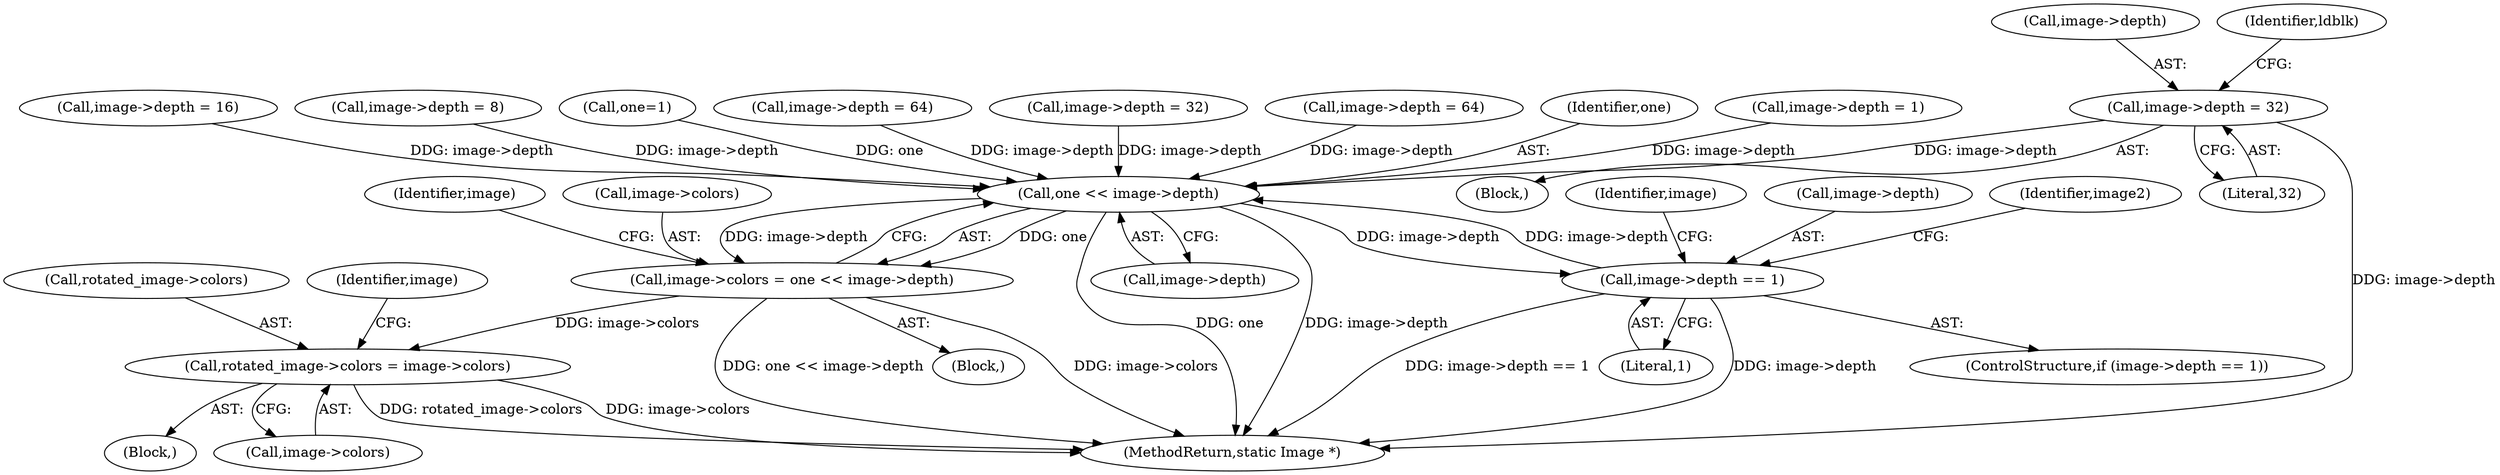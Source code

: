 digraph "0_ImageMagick_04178de2247e353fc095846784b9a10fefdbf890@pointer" {
"1000924" [label="(Call,image->depth = 32)"];
"1001077" [label="(Call,one << image->depth)"];
"1001073" [label="(Call,image->colors = one << image->depth)"];
"1001671" [label="(Call,rotated_image->colors = image->colors)"];
"1001615" [label="(Call,image->depth == 1)"];
"1001671" [label="(Call,rotated_image->colors = image->colors)"];
"1001074" [label="(Call,image->colors)"];
"1000963" [label="(Call,image->depth = 32)"];
"1000928" [label="(Literal,32)"];
"1001614" [label="(ControlStructure,if (image->depth == 1))"];
"1000868" [label="(Block,)"];
"1001622" [label="(Identifier,image)"];
"1000925" [label="(Call,image->depth)"];
"1001672" [label="(Call,rotated_image->colors)"];
"1000438" [label="(Block,)"];
"1001077" [label="(Call,one << image->depth)"];
"1000924" [label="(Call,image->depth = 32)"];
"1001644" [label="(Block,)"];
"1001086" [label="(Identifier,image)"];
"1000995" [label="(Call,image->depth = 64)"];
"1001615" [label="(Call,image->depth == 1)"];
"1001987" [label="(MethodReturn,static Image *)"];
"1000930" [label="(Identifier,ldblk)"];
"1001616" [label="(Call,image->depth)"];
"1001079" [label="(Call,image->depth)"];
"1001078" [label="(Identifier,one)"];
"1001627" [label="(Identifier,image2)"];
"1001619" [label="(Literal,1)"];
"1000880" [label="(Call,image->depth = 1)"];
"1000904" [label="(Call,image->depth = 16)"];
"1001675" [label="(Call,image->colors)"];
"1000886" [label="(Call,image->depth = 8)"];
"1001070" [label="(Call,one=1)"];
"1001680" [label="(Identifier,image)"];
"1000944" [label="(Call,image->depth = 64)"];
"1001073" [label="(Call,image->colors = one << image->depth)"];
"1000924" -> "1000868"  [label="AST: "];
"1000924" -> "1000928"  [label="CFG: "];
"1000925" -> "1000924"  [label="AST: "];
"1000928" -> "1000924"  [label="AST: "];
"1000930" -> "1000924"  [label="CFG: "];
"1000924" -> "1001987"  [label="DDG: image->depth"];
"1000924" -> "1001077"  [label="DDG: image->depth"];
"1001077" -> "1001073"  [label="AST: "];
"1001077" -> "1001079"  [label="CFG: "];
"1001078" -> "1001077"  [label="AST: "];
"1001079" -> "1001077"  [label="AST: "];
"1001073" -> "1001077"  [label="CFG: "];
"1001077" -> "1001987"  [label="DDG: one"];
"1001077" -> "1001987"  [label="DDG: image->depth"];
"1001077" -> "1001073"  [label="DDG: one"];
"1001077" -> "1001073"  [label="DDG: image->depth"];
"1001070" -> "1001077"  [label="DDG: one"];
"1000995" -> "1001077"  [label="DDG: image->depth"];
"1000880" -> "1001077"  [label="DDG: image->depth"];
"1000904" -> "1001077"  [label="DDG: image->depth"];
"1000963" -> "1001077"  [label="DDG: image->depth"];
"1000886" -> "1001077"  [label="DDG: image->depth"];
"1001615" -> "1001077"  [label="DDG: image->depth"];
"1000944" -> "1001077"  [label="DDG: image->depth"];
"1001077" -> "1001615"  [label="DDG: image->depth"];
"1001073" -> "1000438"  [label="AST: "];
"1001074" -> "1001073"  [label="AST: "];
"1001086" -> "1001073"  [label="CFG: "];
"1001073" -> "1001987"  [label="DDG: image->colors"];
"1001073" -> "1001987"  [label="DDG: one << image->depth"];
"1001073" -> "1001671"  [label="DDG: image->colors"];
"1001671" -> "1001644"  [label="AST: "];
"1001671" -> "1001675"  [label="CFG: "];
"1001672" -> "1001671"  [label="AST: "];
"1001675" -> "1001671"  [label="AST: "];
"1001680" -> "1001671"  [label="CFG: "];
"1001671" -> "1001987"  [label="DDG: rotated_image->colors"];
"1001671" -> "1001987"  [label="DDG: image->colors"];
"1001615" -> "1001614"  [label="AST: "];
"1001615" -> "1001619"  [label="CFG: "];
"1001616" -> "1001615"  [label="AST: "];
"1001619" -> "1001615"  [label="AST: "];
"1001622" -> "1001615"  [label="CFG: "];
"1001627" -> "1001615"  [label="CFG: "];
"1001615" -> "1001987"  [label="DDG: image->depth == 1"];
"1001615" -> "1001987"  [label="DDG: image->depth"];
}

